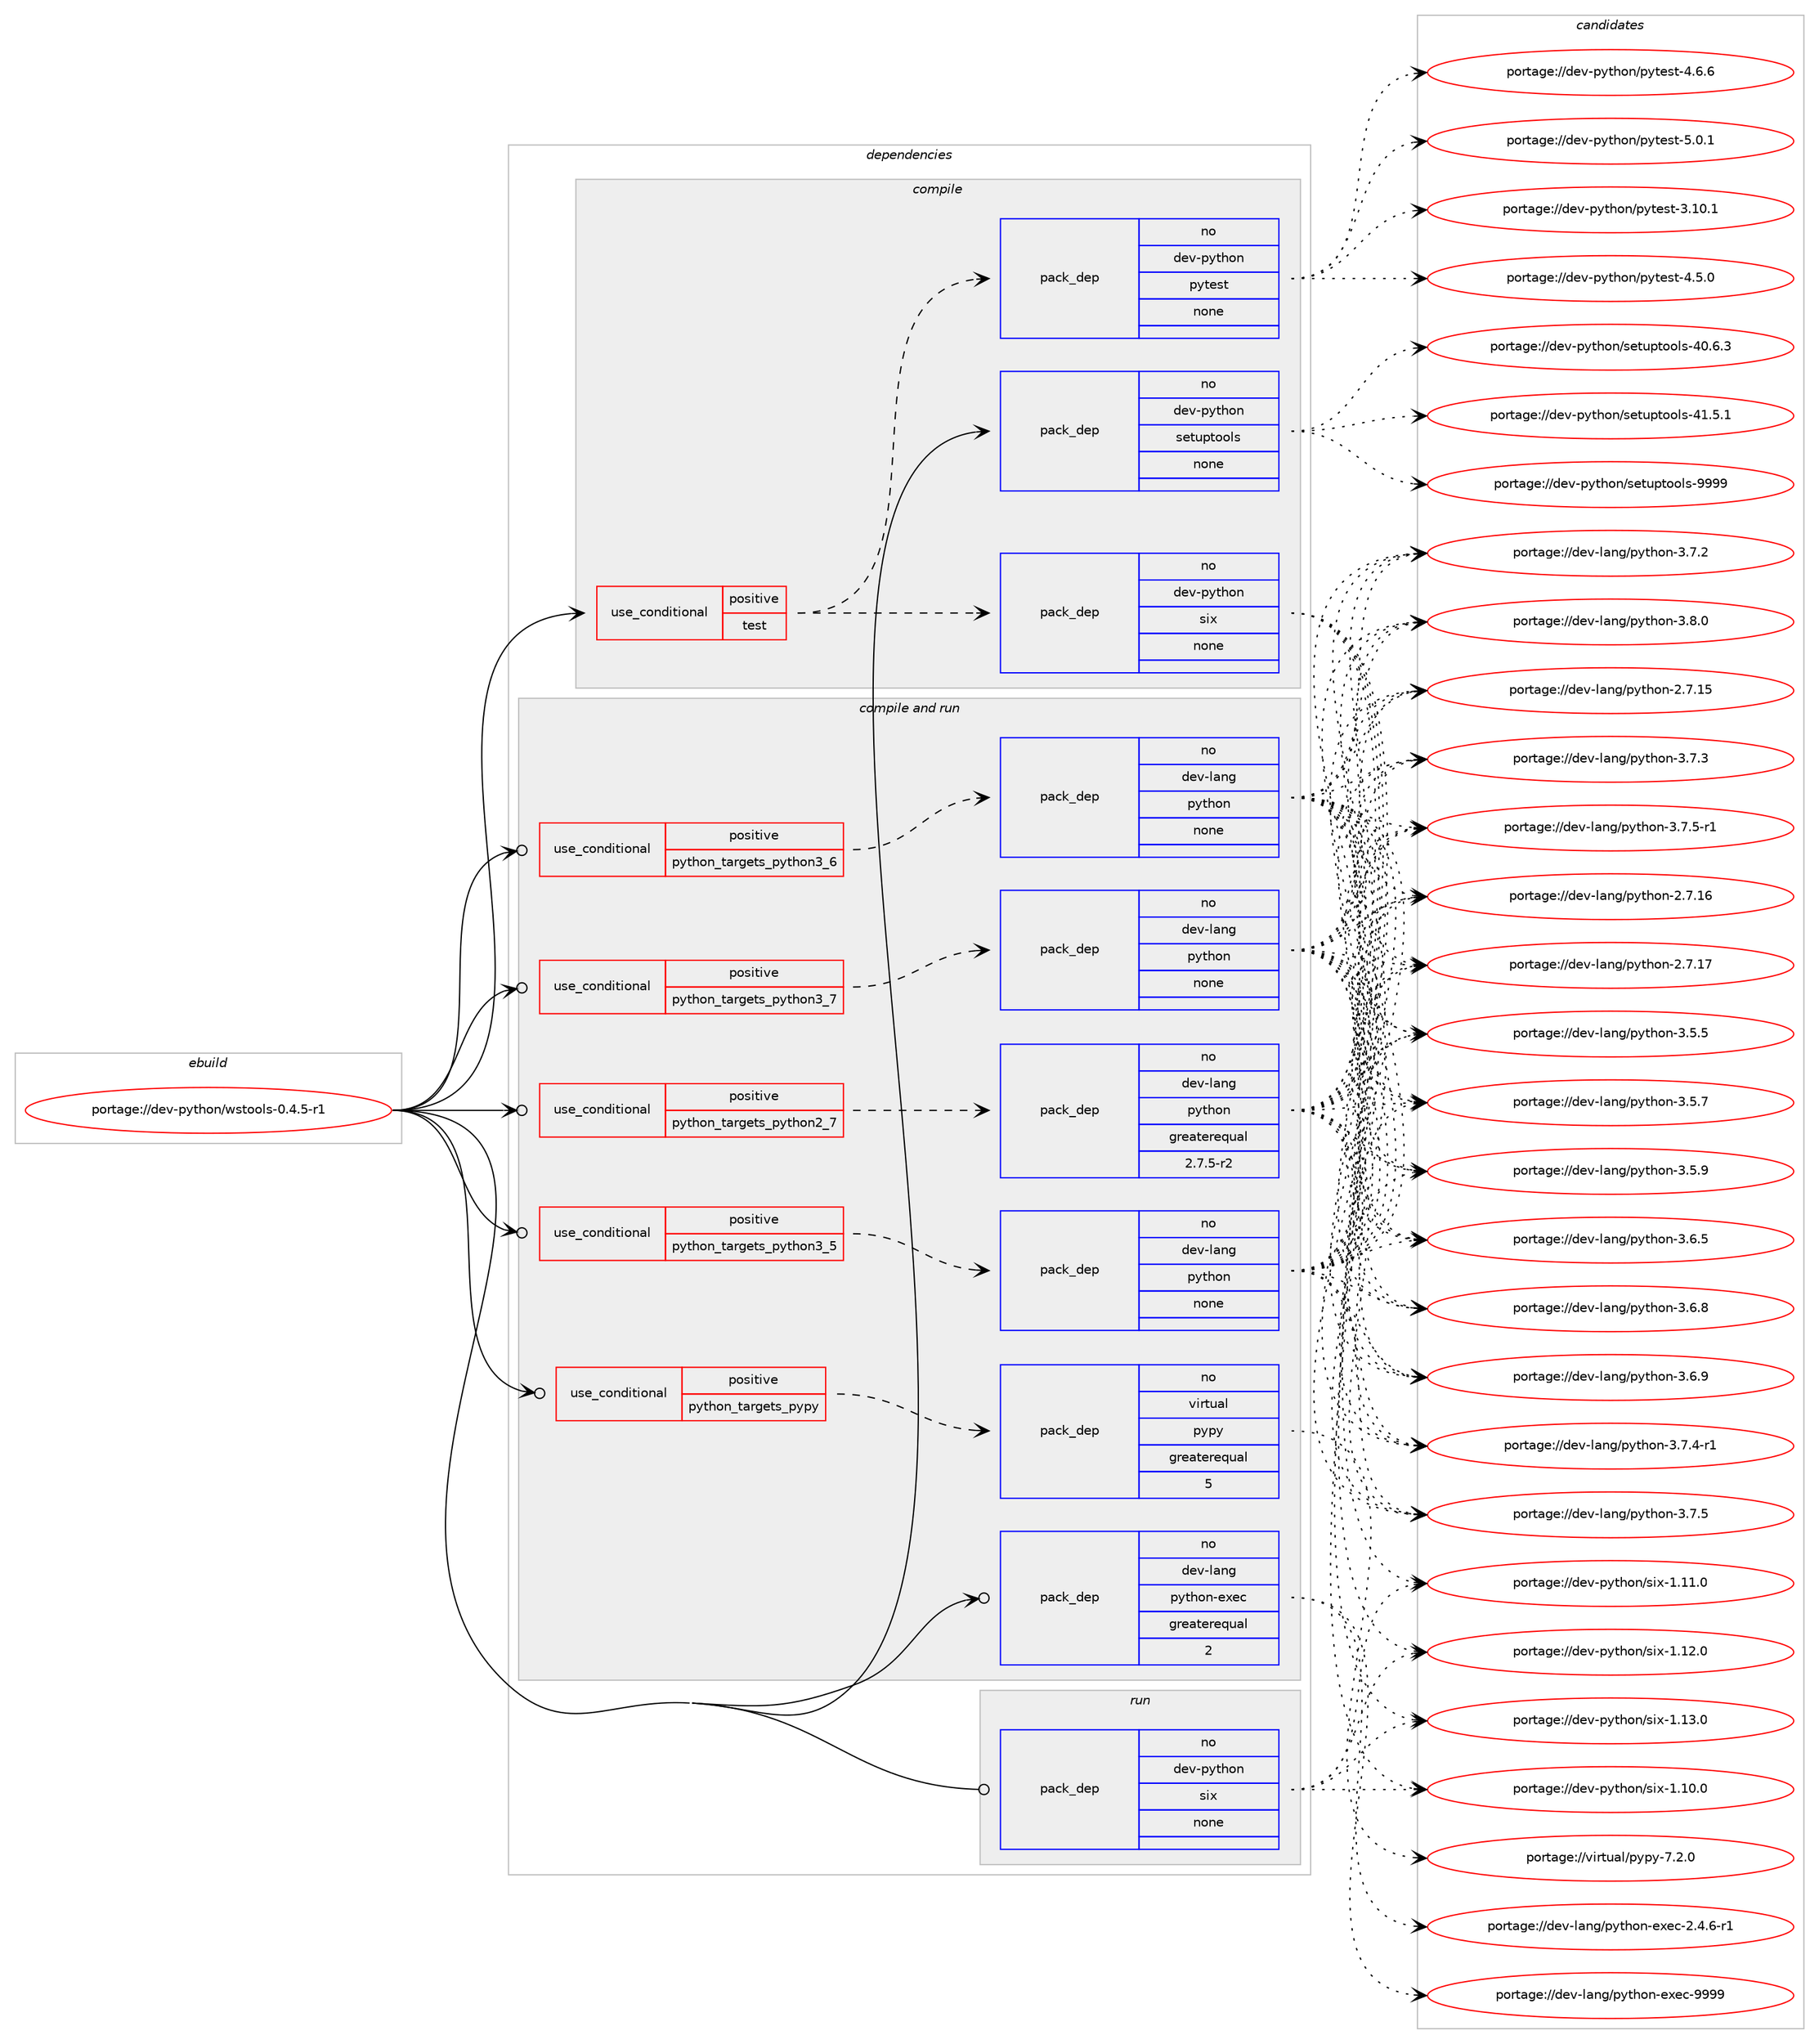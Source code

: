 digraph prolog {

# *************
# Graph options
# *************

newrank=true;
concentrate=true;
compound=true;
graph [rankdir=LR,fontname=Helvetica,fontsize=10,ranksep=1.5];#, ranksep=2.5, nodesep=0.2];
edge  [arrowhead=vee];
node  [fontname=Helvetica,fontsize=10];

# **********
# The ebuild
# **********

subgraph cluster_leftcol {
color=gray;
rank=same;
label=<<i>ebuild</i>>;
id [label="portage://dev-python/wstools-0.4.5-r1", color=red, width=4, href="../dev-python/wstools-0.4.5-r1.svg"];
}

# ****************
# The dependencies
# ****************

subgraph cluster_midcol {
color=gray;
label=<<i>dependencies</i>>;
subgraph cluster_compile {
fillcolor="#eeeeee";
style=filled;
label=<<i>compile</i>>;
subgraph cond40896 {
dependency179332 [label=<<TABLE BORDER="0" CELLBORDER="1" CELLSPACING="0" CELLPADDING="4"><TR><TD ROWSPAN="3" CELLPADDING="10">use_conditional</TD></TR><TR><TD>positive</TD></TR><TR><TD>test</TD></TR></TABLE>>, shape=none, color=red];
subgraph pack135025 {
dependency179333 [label=<<TABLE BORDER="0" CELLBORDER="1" CELLSPACING="0" CELLPADDING="4" WIDTH="220"><TR><TD ROWSPAN="6" CELLPADDING="30">pack_dep</TD></TR><TR><TD WIDTH="110">no</TD></TR><TR><TD>dev-python</TD></TR><TR><TD>six</TD></TR><TR><TD>none</TD></TR><TR><TD></TD></TR></TABLE>>, shape=none, color=blue];
}
dependency179332:e -> dependency179333:w [weight=20,style="dashed",arrowhead="vee"];
subgraph pack135026 {
dependency179334 [label=<<TABLE BORDER="0" CELLBORDER="1" CELLSPACING="0" CELLPADDING="4" WIDTH="220"><TR><TD ROWSPAN="6" CELLPADDING="30">pack_dep</TD></TR><TR><TD WIDTH="110">no</TD></TR><TR><TD>dev-python</TD></TR><TR><TD>pytest</TD></TR><TR><TD>none</TD></TR><TR><TD></TD></TR></TABLE>>, shape=none, color=blue];
}
dependency179332:e -> dependency179334:w [weight=20,style="dashed",arrowhead="vee"];
}
id:e -> dependency179332:w [weight=20,style="solid",arrowhead="vee"];
subgraph pack135027 {
dependency179335 [label=<<TABLE BORDER="0" CELLBORDER="1" CELLSPACING="0" CELLPADDING="4" WIDTH="220"><TR><TD ROWSPAN="6" CELLPADDING="30">pack_dep</TD></TR><TR><TD WIDTH="110">no</TD></TR><TR><TD>dev-python</TD></TR><TR><TD>setuptools</TD></TR><TR><TD>none</TD></TR><TR><TD></TD></TR></TABLE>>, shape=none, color=blue];
}
id:e -> dependency179335:w [weight=20,style="solid",arrowhead="vee"];
}
subgraph cluster_compileandrun {
fillcolor="#eeeeee";
style=filled;
label=<<i>compile and run</i>>;
subgraph cond40897 {
dependency179336 [label=<<TABLE BORDER="0" CELLBORDER="1" CELLSPACING="0" CELLPADDING="4"><TR><TD ROWSPAN="3" CELLPADDING="10">use_conditional</TD></TR><TR><TD>positive</TD></TR><TR><TD>python_targets_pypy</TD></TR></TABLE>>, shape=none, color=red];
subgraph pack135028 {
dependency179337 [label=<<TABLE BORDER="0" CELLBORDER="1" CELLSPACING="0" CELLPADDING="4" WIDTH="220"><TR><TD ROWSPAN="6" CELLPADDING="30">pack_dep</TD></TR><TR><TD WIDTH="110">no</TD></TR><TR><TD>virtual</TD></TR><TR><TD>pypy</TD></TR><TR><TD>greaterequal</TD></TR><TR><TD>5</TD></TR></TABLE>>, shape=none, color=blue];
}
dependency179336:e -> dependency179337:w [weight=20,style="dashed",arrowhead="vee"];
}
id:e -> dependency179336:w [weight=20,style="solid",arrowhead="odotvee"];
subgraph cond40898 {
dependency179338 [label=<<TABLE BORDER="0" CELLBORDER="1" CELLSPACING="0" CELLPADDING="4"><TR><TD ROWSPAN="3" CELLPADDING="10">use_conditional</TD></TR><TR><TD>positive</TD></TR><TR><TD>python_targets_python2_7</TD></TR></TABLE>>, shape=none, color=red];
subgraph pack135029 {
dependency179339 [label=<<TABLE BORDER="0" CELLBORDER="1" CELLSPACING="0" CELLPADDING="4" WIDTH="220"><TR><TD ROWSPAN="6" CELLPADDING="30">pack_dep</TD></TR><TR><TD WIDTH="110">no</TD></TR><TR><TD>dev-lang</TD></TR><TR><TD>python</TD></TR><TR><TD>greaterequal</TD></TR><TR><TD>2.7.5-r2</TD></TR></TABLE>>, shape=none, color=blue];
}
dependency179338:e -> dependency179339:w [weight=20,style="dashed",arrowhead="vee"];
}
id:e -> dependency179338:w [weight=20,style="solid",arrowhead="odotvee"];
subgraph cond40899 {
dependency179340 [label=<<TABLE BORDER="0" CELLBORDER="1" CELLSPACING="0" CELLPADDING="4"><TR><TD ROWSPAN="3" CELLPADDING="10">use_conditional</TD></TR><TR><TD>positive</TD></TR><TR><TD>python_targets_python3_5</TD></TR></TABLE>>, shape=none, color=red];
subgraph pack135030 {
dependency179341 [label=<<TABLE BORDER="0" CELLBORDER="1" CELLSPACING="0" CELLPADDING="4" WIDTH="220"><TR><TD ROWSPAN="6" CELLPADDING="30">pack_dep</TD></TR><TR><TD WIDTH="110">no</TD></TR><TR><TD>dev-lang</TD></TR><TR><TD>python</TD></TR><TR><TD>none</TD></TR><TR><TD></TD></TR></TABLE>>, shape=none, color=blue];
}
dependency179340:e -> dependency179341:w [weight=20,style="dashed",arrowhead="vee"];
}
id:e -> dependency179340:w [weight=20,style="solid",arrowhead="odotvee"];
subgraph cond40900 {
dependency179342 [label=<<TABLE BORDER="0" CELLBORDER="1" CELLSPACING="0" CELLPADDING="4"><TR><TD ROWSPAN="3" CELLPADDING="10">use_conditional</TD></TR><TR><TD>positive</TD></TR><TR><TD>python_targets_python3_6</TD></TR></TABLE>>, shape=none, color=red];
subgraph pack135031 {
dependency179343 [label=<<TABLE BORDER="0" CELLBORDER="1" CELLSPACING="0" CELLPADDING="4" WIDTH="220"><TR><TD ROWSPAN="6" CELLPADDING="30">pack_dep</TD></TR><TR><TD WIDTH="110">no</TD></TR><TR><TD>dev-lang</TD></TR><TR><TD>python</TD></TR><TR><TD>none</TD></TR><TR><TD></TD></TR></TABLE>>, shape=none, color=blue];
}
dependency179342:e -> dependency179343:w [weight=20,style="dashed",arrowhead="vee"];
}
id:e -> dependency179342:w [weight=20,style="solid",arrowhead="odotvee"];
subgraph cond40901 {
dependency179344 [label=<<TABLE BORDER="0" CELLBORDER="1" CELLSPACING="0" CELLPADDING="4"><TR><TD ROWSPAN="3" CELLPADDING="10">use_conditional</TD></TR><TR><TD>positive</TD></TR><TR><TD>python_targets_python3_7</TD></TR></TABLE>>, shape=none, color=red];
subgraph pack135032 {
dependency179345 [label=<<TABLE BORDER="0" CELLBORDER="1" CELLSPACING="0" CELLPADDING="4" WIDTH="220"><TR><TD ROWSPAN="6" CELLPADDING="30">pack_dep</TD></TR><TR><TD WIDTH="110">no</TD></TR><TR><TD>dev-lang</TD></TR><TR><TD>python</TD></TR><TR><TD>none</TD></TR><TR><TD></TD></TR></TABLE>>, shape=none, color=blue];
}
dependency179344:e -> dependency179345:w [weight=20,style="dashed",arrowhead="vee"];
}
id:e -> dependency179344:w [weight=20,style="solid",arrowhead="odotvee"];
subgraph pack135033 {
dependency179346 [label=<<TABLE BORDER="0" CELLBORDER="1" CELLSPACING="0" CELLPADDING="4" WIDTH="220"><TR><TD ROWSPAN="6" CELLPADDING="30">pack_dep</TD></TR><TR><TD WIDTH="110">no</TD></TR><TR><TD>dev-lang</TD></TR><TR><TD>python-exec</TD></TR><TR><TD>greaterequal</TD></TR><TR><TD>2</TD></TR></TABLE>>, shape=none, color=blue];
}
id:e -> dependency179346:w [weight=20,style="solid",arrowhead="odotvee"];
}
subgraph cluster_run {
fillcolor="#eeeeee";
style=filled;
label=<<i>run</i>>;
subgraph pack135034 {
dependency179347 [label=<<TABLE BORDER="0" CELLBORDER="1" CELLSPACING="0" CELLPADDING="4" WIDTH="220"><TR><TD ROWSPAN="6" CELLPADDING="30">pack_dep</TD></TR><TR><TD WIDTH="110">no</TD></TR><TR><TD>dev-python</TD></TR><TR><TD>six</TD></TR><TR><TD>none</TD></TR><TR><TD></TD></TR></TABLE>>, shape=none, color=blue];
}
id:e -> dependency179347:w [weight=20,style="solid",arrowhead="odot"];
}
}

# **************
# The candidates
# **************

subgraph cluster_choices {
rank=same;
color=gray;
label=<<i>candidates</i>>;

subgraph choice135025 {
color=black;
nodesep=1;
choiceportage100101118451121211161041111104711510512045494649484648 [label="portage://dev-python/six-1.10.0", color=red, width=4,href="../dev-python/six-1.10.0.svg"];
choiceportage100101118451121211161041111104711510512045494649494648 [label="portage://dev-python/six-1.11.0", color=red, width=4,href="../dev-python/six-1.11.0.svg"];
choiceportage100101118451121211161041111104711510512045494649504648 [label="portage://dev-python/six-1.12.0", color=red, width=4,href="../dev-python/six-1.12.0.svg"];
choiceportage100101118451121211161041111104711510512045494649514648 [label="portage://dev-python/six-1.13.0", color=red, width=4,href="../dev-python/six-1.13.0.svg"];
dependency179333:e -> choiceportage100101118451121211161041111104711510512045494649484648:w [style=dotted,weight="100"];
dependency179333:e -> choiceportage100101118451121211161041111104711510512045494649494648:w [style=dotted,weight="100"];
dependency179333:e -> choiceportage100101118451121211161041111104711510512045494649504648:w [style=dotted,weight="100"];
dependency179333:e -> choiceportage100101118451121211161041111104711510512045494649514648:w [style=dotted,weight="100"];
}
subgraph choice135026 {
color=black;
nodesep=1;
choiceportage100101118451121211161041111104711212111610111511645514649484649 [label="portage://dev-python/pytest-3.10.1", color=red, width=4,href="../dev-python/pytest-3.10.1.svg"];
choiceportage1001011184511212111610411111047112121116101115116455246534648 [label="portage://dev-python/pytest-4.5.0", color=red, width=4,href="../dev-python/pytest-4.5.0.svg"];
choiceportage1001011184511212111610411111047112121116101115116455246544654 [label="portage://dev-python/pytest-4.6.6", color=red, width=4,href="../dev-python/pytest-4.6.6.svg"];
choiceportage1001011184511212111610411111047112121116101115116455346484649 [label="portage://dev-python/pytest-5.0.1", color=red, width=4,href="../dev-python/pytest-5.0.1.svg"];
dependency179334:e -> choiceportage100101118451121211161041111104711212111610111511645514649484649:w [style=dotted,weight="100"];
dependency179334:e -> choiceportage1001011184511212111610411111047112121116101115116455246534648:w [style=dotted,weight="100"];
dependency179334:e -> choiceportage1001011184511212111610411111047112121116101115116455246544654:w [style=dotted,weight="100"];
dependency179334:e -> choiceportage1001011184511212111610411111047112121116101115116455346484649:w [style=dotted,weight="100"];
}
subgraph choice135027 {
color=black;
nodesep=1;
choiceportage100101118451121211161041111104711510111611711211611111110811545524846544651 [label="portage://dev-python/setuptools-40.6.3", color=red, width=4,href="../dev-python/setuptools-40.6.3.svg"];
choiceportage100101118451121211161041111104711510111611711211611111110811545524946534649 [label="portage://dev-python/setuptools-41.5.1", color=red, width=4,href="../dev-python/setuptools-41.5.1.svg"];
choiceportage10010111845112121116104111110471151011161171121161111111081154557575757 [label="portage://dev-python/setuptools-9999", color=red, width=4,href="../dev-python/setuptools-9999.svg"];
dependency179335:e -> choiceportage100101118451121211161041111104711510111611711211611111110811545524846544651:w [style=dotted,weight="100"];
dependency179335:e -> choiceportage100101118451121211161041111104711510111611711211611111110811545524946534649:w [style=dotted,weight="100"];
dependency179335:e -> choiceportage10010111845112121116104111110471151011161171121161111111081154557575757:w [style=dotted,weight="100"];
}
subgraph choice135028 {
color=black;
nodesep=1;
choiceportage1181051141161179710847112121112121455546504648 [label="portage://virtual/pypy-7.2.0", color=red, width=4,href="../virtual/pypy-7.2.0.svg"];
dependency179337:e -> choiceportage1181051141161179710847112121112121455546504648:w [style=dotted,weight="100"];
}
subgraph choice135029 {
color=black;
nodesep=1;
choiceportage10010111845108971101034711212111610411111045504655464953 [label="portage://dev-lang/python-2.7.15", color=red, width=4,href="../dev-lang/python-2.7.15.svg"];
choiceportage10010111845108971101034711212111610411111045504655464954 [label="portage://dev-lang/python-2.7.16", color=red, width=4,href="../dev-lang/python-2.7.16.svg"];
choiceportage10010111845108971101034711212111610411111045504655464955 [label="portage://dev-lang/python-2.7.17", color=red, width=4,href="../dev-lang/python-2.7.17.svg"];
choiceportage100101118451089711010347112121116104111110455146534653 [label="portage://dev-lang/python-3.5.5", color=red, width=4,href="../dev-lang/python-3.5.5.svg"];
choiceportage100101118451089711010347112121116104111110455146534655 [label="portage://dev-lang/python-3.5.7", color=red, width=4,href="../dev-lang/python-3.5.7.svg"];
choiceportage100101118451089711010347112121116104111110455146534657 [label="portage://dev-lang/python-3.5.9", color=red, width=4,href="../dev-lang/python-3.5.9.svg"];
choiceportage100101118451089711010347112121116104111110455146544653 [label="portage://dev-lang/python-3.6.5", color=red, width=4,href="../dev-lang/python-3.6.5.svg"];
choiceportage100101118451089711010347112121116104111110455146544656 [label="portage://dev-lang/python-3.6.8", color=red, width=4,href="../dev-lang/python-3.6.8.svg"];
choiceportage100101118451089711010347112121116104111110455146544657 [label="portage://dev-lang/python-3.6.9", color=red, width=4,href="../dev-lang/python-3.6.9.svg"];
choiceportage100101118451089711010347112121116104111110455146554650 [label="portage://dev-lang/python-3.7.2", color=red, width=4,href="../dev-lang/python-3.7.2.svg"];
choiceportage100101118451089711010347112121116104111110455146554651 [label="portage://dev-lang/python-3.7.3", color=red, width=4,href="../dev-lang/python-3.7.3.svg"];
choiceportage1001011184510897110103471121211161041111104551465546524511449 [label="portage://dev-lang/python-3.7.4-r1", color=red, width=4,href="../dev-lang/python-3.7.4-r1.svg"];
choiceportage100101118451089711010347112121116104111110455146554653 [label="portage://dev-lang/python-3.7.5", color=red, width=4,href="../dev-lang/python-3.7.5.svg"];
choiceportage1001011184510897110103471121211161041111104551465546534511449 [label="portage://dev-lang/python-3.7.5-r1", color=red, width=4,href="../dev-lang/python-3.7.5-r1.svg"];
choiceportage100101118451089711010347112121116104111110455146564648 [label="portage://dev-lang/python-3.8.0", color=red, width=4,href="../dev-lang/python-3.8.0.svg"];
dependency179339:e -> choiceportage10010111845108971101034711212111610411111045504655464953:w [style=dotted,weight="100"];
dependency179339:e -> choiceportage10010111845108971101034711212111610411111045504655464954:w [style=dotted,weight="100"];
dependency179339:e -> choiceportage10010111845108971101034711212111610411111045504655464955:w [style=dotted,weight="100"];
dependency179339:e -> choiceportage100101118451089711010347112121116104111110455146534653:w [style=dotted,weight="100"];
dependency179339:e -> choiceportage100101118451089711010347112121116104111110455146534655:w [style=dotted,weight="100"];
dependency179339:e -> choiceportage100101118451089711010347112121116104111110455146534657:w [style=dotted,weight="100"];
dependency179339:e -> choiceportage100101118451089711010347112121116104111110455146544653:w [style=dotted,weight="100"];
dependency179339:e -> choiceportage100101118451089711010347112121116104111110455146544656:w [style=dotted,weight="100"];
dependency179339:e -> choiceportage100101118451089711010347112121116104111110455146544657:w [style=dotted,weight="100"];
dependency179339:e -> choiceportage100101118451089711010347112121116104111110455146554650:w [style=dotted,weight="100"];
dependency179339:e -> choiceportage100101118451089711010347112121116104111110455146554651:w [style=dotted,weight="100"];
dependency179339:e -> choiceportage1001011184510897110103471121211161041111104551465546524511449:w [style=dotted,weight="100"];
dependency179339:e -> choiceportage100101118451089711010347112121116104111110455146554653:w [style=dotted,weight="100"];
dependency179339:e -> choiceportage1001011184510897110103471121211161041111104551465546534511449:w [style=dotted,weight="100"];
dependency179339:e -> choiceportage100101118451089711010347112121116104111110455146564648:w [style=dotted,weight="100"];
}
subgraph choice135030 {
color=black;
nodesep=1;
choiceportage10010111845108971101034711212111610411111045504655464953 [label="portage://dev-lang/python-2.7.15", color=red, width=4,href="../dev-lang/python-2.7.15.svg"];
choiceportage10010111845108971101034711212111610411111045504655464954 [label="portage://dev-lang/python-2.7.16", color=red, width=4,href="../dev-lang/python-2.7.16.svg"];
choiceportage10010111845108971101034711212111610411111045504655464955 [label="portage://dev-lang/python-2.7.17", color=red, width=4,href="../dev-lang/python-2.7.17.svg"];
choiceportage100101118451089711010347112121116104111110455146534653 [label="portage://dev-lang/python-3.5.5", color=red, width=4,href="../dev-lang/python-3.5.5.svg"];
choiceportage100101118451089711010347112121116104111110455146534655 [label="portage://dev-lang/python-3.5.7", color=red, width=4,href="../dev-lang/python-3.5.7.svg"];
choiceportage100101118451089711010347112121116104111110455146534657 [label="portage://dev-lang/python-3.5.9", color=red, width=4,href="../dev-lang/python-3.5.9.svg"];
choiceportage100101118451089711010347112121116104111110455146544653 [label="portage://dev-lang/python-3.6.5", color=red, width=4,href="../dev-lang/python-3.6.5.svg"];
choiceportage100101118451089711010347112121116104111110455146544656 [label="portage://dev-lang/python-3.6.8", color=red, width=4,href="../dev-lang/python-3.6.8.svg"];
choiceportage100101118451089711010347112121116104111110455146544657 [label="portage://dev-lang/python-3.6.9", color=red, width=4,href="../dev-lang/python-3.6.9.svg"];
choiceportage100101118451089711010347112121116104111110455146554650 [label="portage://dev-lang/python-3.7.2", color=red, width=4,href="../dev-lang/python-3.7.2.svg"];
choiceportage100101118451089711010347112121116104111110455146554651 [label="portage://dev-lang/python-3.7.3", color=red, width=4,href="../dev-lang/python-3.7.3.svg"];
choiceportage1001011184510897110103471121211161041111104551465546524511449 [label="portage://dev-lang/python-3.7.4-r1", color=red, width=4,href="../dev-lang/python-3.7.4-r1.svg"];
choiceportage100101118451089711010347112121116104111110455146554653 [label="portage://dev-lang/python-3.7.5", color=red, width=4,href="../dev-lang/python-3.7.5.svg"];
choiceportage1001011184510897110103471121211161041111104551465546534511449 [label="portage://dev-lang/python-3.7.5-r1", color=red, width=4,href="../dev-lang/python-3.7.5-r1.svg"];
choiceportage100101118451089711010347112121116104111110455146564648 [label="portage://dev-lang/python-3.8.0", color=red, width=4,href="../dev-lang/python-3.8.0.svg"];
dependency179341:e -> choiceportage10010111845108971101034711212111610411111045504655464953:w [style=dotted,weight="100"];
dependency179341:e -> choiceportage10010111845108971101034711212111610411111045504655464954:w [style=dotted,weight="100"];
dependency179341:e -> choiceportage10010111845108971101034711212111610411111045504655464955:w [style=dotted,weight="100"];
dependency179341:e -> choiceportage100101118451089711010347112121116104111110455146534653:w [style=dotted,weight="100"];
dependency179341:e -> choiceportage100101118451089711010347112121116104111110455146534655:w [style=dotted,weight="100"];
dependency179341:e -> choiceportage100101118451089711010347112121116104111110455146534657:w [style=dotted,weight="100"];
dependency179341:e -> choiceportage100101118451089711010347112121116104111110455146544653:w [style=dotted,weight="100"];
dependency179341:e -> choiceportage100101118451089711010347112121116104111110455146544656:w [style=dotted,weight="100"];
dependency179341:e -> choiceportage100101118451089711010347112121116104111110455146544657:w [style=dotted,weight="100"];
dependency179341:e -> choiceportage100101118451089711010347112121116104111110455146554650:w [style=dotted,weight="100"];
dependency179341:e -> choiceportage100101118451089711010347112121116104111110455146554651:w [style=dotted,weight="100"];
dependency179341:e -> choiceportage1001011184510897110103471121211161041111104551465546524511449:w [style=dotted,weight="100"];
dependency179341:e -> choiceportage100101118451089711010347112121116104111110455146554653:w [style=dotted,weight="100"];
dependency179341:e -> choiceportage1001011184510897110103471121211161041111104551465546534511449:w [style=dotted,weight="100"];
dependency179341:e -> choiceportage100101118451089711010347112121116104111110455146564648:w [style=dotted,weight="100"];
}
subgraph choice135031 {
color=black;
nodesep=1;
choiceportage10010111845108971101034711212111610411111045504655464953 [label="portage://dev-lang/python-2.7.15", color=red, width=4,href="../dev-lang/python-2.7.15.svg"];
choiceportage10010111845108971101034711212111610411111045504655464954 [label="portage://dev-lang/python-2.7.16", color=red, width=4,href="../dev-lang/python-2.7.16.svg"];
choiceportage10010111845108971101034711212111610411111045504655464955 [label="portage://dev-lang/python-2.7.17", color=red, width=4,href="../dev-lang/python-2.7.17.svg"];
choiceportage100101118451089711010347112121116104111110455146534653 [label="portage://dev-lang/python-3.5.5", color=red, width=4,href="../dev-lang/python-3.5.5.svg"];
choiceportage100101118451089711010347112121116104111110455146534655 [label="portage://dev-lang/python-3.5.7", color=red, width=4,href="../dev-lang/python-3.5.7.svg"];
choiceportage100101118451089711010347112121116104111110455146534657 [label="portage://dev-lang/python-3.5.9", color=red, width=4,href="../dev-lang/python-3.5.9.svg"];
choiceportage100101118451089711010347112121116104111110455146544653 [label="portage://dev-lang/python-3.6.5", color=red, width=4,href="../dev-lang/python-3.6.5.svg"];
choiceportage100101118451089711010347112121116104111110455146544656 [label="portage://dev-lang/python-3.6.8", color=red, width=4,href="../dev-lang/python-3.6.8.svg"];
choiceportage100101118451089711010347112121116104111110455146544657 [label="portage://dev-lang/python-3.6.9", color=red, width=4,href="../dev-lang/python-3.6.9.svg"];
choiceportage100101118451089711010347112121116104111110455146554650 [label="portage://dev-lang/python-3.7.2", color=red, width=4,href="../dev-lang/python-3.7.2.svg"];
choiceportage100101118451089711010347112121116104111110455146554651 [label="portage://dev-lang/python-3.7.3", color=red, width=4,href="../dev-lang/python-3.7.3.svg"];
choiceportage1001011184510897110103471121211161041111104551465546524511449 [label="portage://dev-lang/python-3.7.4-r1", color=red, width=4,href="../dev-lang/python-3.7.4-r1.svg"];
choiceportage100101118451089711010347112121116104111110455146554653 [label="portage://dev-lang/python-3.7.5", color=red, width=4,href="../dev-lang/python-3.7.5.svg"];
choiceportage1001011184510897110103471121211161041111104551465546534511449 [label="portage://dev-lang/python-3.7.5-r1", color=red, width=4,href="../dev-lang/python-3.7.5-r1.svg"];
choiceportage100101118451089711010347112121116104111110455146564648 [label="portage://dev-lang/python-3.8.0", color=red, width=4,href="../dev-lang/python-3.8.0.svg"];
dependency179343:e -> choiceportage10010111845108971101034711212111610411111045504655464953:w [style=dotted,weight="100"];
dependency179343:e -> choiceportage10010111845108971101034711212111610411111045504655464954:w [style=dotted,weight="100"];
dependency179343:e -> choiceportage10010111845108971101034711212111610411111045504655464955:w [style=dotted,weight="100"];
dependency179343:e -> choiceportage100101118451089711010347112121116104111110455146534653:w [style=dotted,weight="100"];
dependency179343:e -> choiceportage100101118451089711010347112121116104111110455146534655:w [style=dotted,weight="100"];
dependency179343:e -> choiceportage100101118451089711010347112121116104111110455146534657:w [style=dotted,weight="100"];
dependency179343:e -> choiceportage100101118451089711010347112121116104111110455146544653:w [style=dotted,weight="100"];
dependency179343:e -> choiceportage100101118451089711010347112121116104111110455146544656:w [style=dotted,weight="100"];
dependency179343:e -> choiceportage100101118451089711010347112121116104111110455146544657:w [style=dotted,weight="100"];
dependency179343:e -> choiceportage100101118451089711010347112121116104111110455146554650:w [style=dotted,weight="100"];
dependency179343:e -> choiceportage100101118451089711010347112121116104111110455146554651:w [style=dotted,weight="100"];
dependency179343:e -> choiceportage1001011184510897110103471121211161041111104551465546524511449:w [style=dotted,weight="100"];
dependency179343:e -> choiceportage100101118451089711010347112121116104111110455146554653:w [style=dotted,weight="100"];
dependency179343:e -> choiceportage1001011184510897110103471121211161041111104551465546534511449:w [style=dotted,weight="100"];
dependency179343:e -> choiceportage100101118451089711010347112121116104111110455146564648:w [style=dotted,weight="100"];
}
subgraph choice135032 {
color=black;
nodesep=1;
choiceportage10010111845108971101034711212111610411111045504655464953 [label="portage://dev-lang/python-2.7.15", color=red, width=4,href="../dev-lang/python-2.7.15.svg"];
choiceportage10010111845108971101034711212111610411111045504655464954 [label="portage://dev-lang/python-2.7.16", color=red, width=4,href="../dev-lang/python-2.7.16.svg"];
choiceportage10010111845108971101034711212111610411111045504655464955 [label="portage://dev-lang/python-2.7.17", color=red, width=4,href="../dev-lang/python-2.7.17.svg"];
choiceportage100101118451089711010347112121116104111110455146534653 [label="portage://dev-lang/python-3.5.5", color=red, width=4,href="../dev-lang/python-3.5.5.svg"];
choiceportage100101118451089711010347112121116104111110455146534655 [label="portage://dev-lang/python-3.5.7", color=red, width=4,href="../dev-lang/python-3.5.7.svg"];
choiceportage100101118451089711010347112121116104111110455146534657 [label="portage://dev-lang/python-3.5.9", color=red, width=4,href="../dev-lang/python-3.5.9.svg"];
choiceportage100101118451089711010347112121116104111110455146544653 [label="portage://dev-lang/python-3.6.5", color=red, width=4,href="../dev-lang/python-3.6.5.svg"];
choiceportage100101118451089711010347112121116104111110455146544656 [label="portage://dev-lang/python-3.6.8", color=red, width=4,href="../dev-lang/python-3.6.8.svg"];
choiceportage100101118451089711010347112121116104111110455146544657 [label="portage://dev-lang/python-3.6.9", color=red, width=4,href="../dev-lang/python-3.6.9.svg"];
choiceportage100101118451089711010347112121116104111110455146554650 [label="portage://dev-lang/python-3.7.2", color=red, width=4,href="../dev-lang/python-3.7.2.svg"];
choiceportage100101118451089711010347112121116104111110455146554651 [label="portage://dev-lang/python-3.7.3", color=red, width=4,href="../dev-lang/python-3.7.3.svg"];
choiceportage1001011184510897110103471121211161041111104551465546524511449 [label="portage://dev-lang/python-3.7.4-r1", color=red, width=4,href="../dev-lang/python-3.7.4-r1.svg"];
choiceportage100101118451089711010347112121116104111110455146554653 [label="portage://dev-lang/python-3.7.5", color=red, width=4,href="../dev-lang/python-3.7.5.svg"];
choiceportage1001011184510897110103471121211161041111104551465546534511449 [label="portage://dev-lang/python-3.7.5-r1", color=red, width=4,href="../dev-lang/python-3.7.5-r1.svg"];
choiceportage100101118451089711010347112121116104111110455146564648 [label="portage://dev-lang/python-3.8.0", color=red, width=4,href="../dev-lang/python-3.8.0.svg"];
dependency179345:e -> choiceportage10010111845108971101034711212111610411111045504655464953:w [style=dotted,weight="100"];
dependency179345:e -> choiceportage10010111845108971101034711212111610411111045504655464954:w [style=dotted,weight="100"];
dependency179345:e -> choiceportage10010111845108971101034711212111610411111045504655464955:w [style=dotted,weight="100"];
dependency179345:e -> choiceportage100101118451089711010347112121116104111110455146534653:w [style=dotted,weight="100"];
dependency179345:e -> choiceportage100101118451089711010347112121116104111110455146534655:w [style=dotted,weight="100"];
dependency179345:e -> choiceportage100101118451089711010347112121116104111110455146534657:w [style=dotted,weight="100"];
dependency179345:e -> choiceportage100101118451089711010347112121116104111110455146544653:w [style=dotted,weight="100"];
dependency179345:e -> choiceportage100101118451089711010347112121116104111110455146544656:w [style=dotted,weight="100"];
dependency179345:e -> choiceportage100101118451089711010347112121116104111110455146544657:w [style=dotted,weight="100"];
dependency179345:e -> choiceportage100101118451089711010347112121116104111110455146554650:w [style=dotted,weight="100"];
dependency179345:e -> choiceportage100101118451089711010347112121116104111110455146554651:w [style=dotted,weight="100"];
dependency179345:e -> choiceportage1001011184510897110103471121211161041111104551465546524511449:w [style=dotted,weight="100"];
dependency179345:e -> choiceportage100101118451089711010347112121116104111110455146554653:w [style=dotted,weight="100"];
dependency179345:e -> choiceportage1001011184510897110103471121211161041111104551465546534511449:w [style=dotted,weight="100"];
dependency179345:e -> choiceportage100101118451089711010347112121116104111110455146564648:w [style=dotted,weight="100"];
}
subgraph choice135033 {
color=black;
nodesep=1;
choiceportage10010111845108971101034711212111610411111045101120101994550465246544511449 [label="portage://dev-lang/python-exec-2.4.6-r1", color=red, width=4,href="../dev-lang/python-exec-2.4.6-r1.svg"];
choiceportage10010111845108971101034711212111610411111045101120101994557575757 [label="portage://dev-lang/python-exec-9999", color=red, width=4,href="../dev-lang/python-exec-9999.svg"];
dependency179346:e -> choiceportage10010111845108971101034711212111610411111045101120101994550465246544511449:w [style=dotted,weight="100"];
dependency179346:e -> choiceportage10010111845108971101034711212111610411111045101120101994557575757:w [style=dotted,weight="100"];
}
subgraph choice135034 {
color=black;
nodesep=1;
choiceportage100101118451121211161041111104711510512045494649484648 [label="portage://dev-python/six-1.10.0", color=red, width=4,href="../dev-python/six-1.10.0.svg"];
choiceportage100101118451121211161041111104711510512045494649494648 [label="portage://dev-python/six-1.11.0", color=red, width=4,href="../dev-python/six-1.11.0.svg"];
choiceportage100101118451121211161041111104711510512045494649504648 [label="portage://dev-python/six-1.12.0", color=red, width=4,href="../dev-python/six-1.12.0.svg"];
choiceportage100101118451121211161041111104711510512045494649514648 [label="portage://dev-python/six-1.13.0", color=red, width=4,href="../dev-python/six-1.13.0.svg"];
dependency179347:e -> choiceportage100101118451121211161041111104711510512045494649484648:w [style=dotted,weight="100"];
dependency179347:e -> choiceportage100101118451121211161041111104711510512045494649494648:w [style=dotted,weight="100"];
dependency179347:e -> choiceportage100101118451121211161041111104711510512045494649504648:w [style=dotted,weight="100"];
dependency179347:e -> choiceportage100101118451121211161041111104711510512045494649514648:w [style=dotted,weight="100"];
}
}

}
